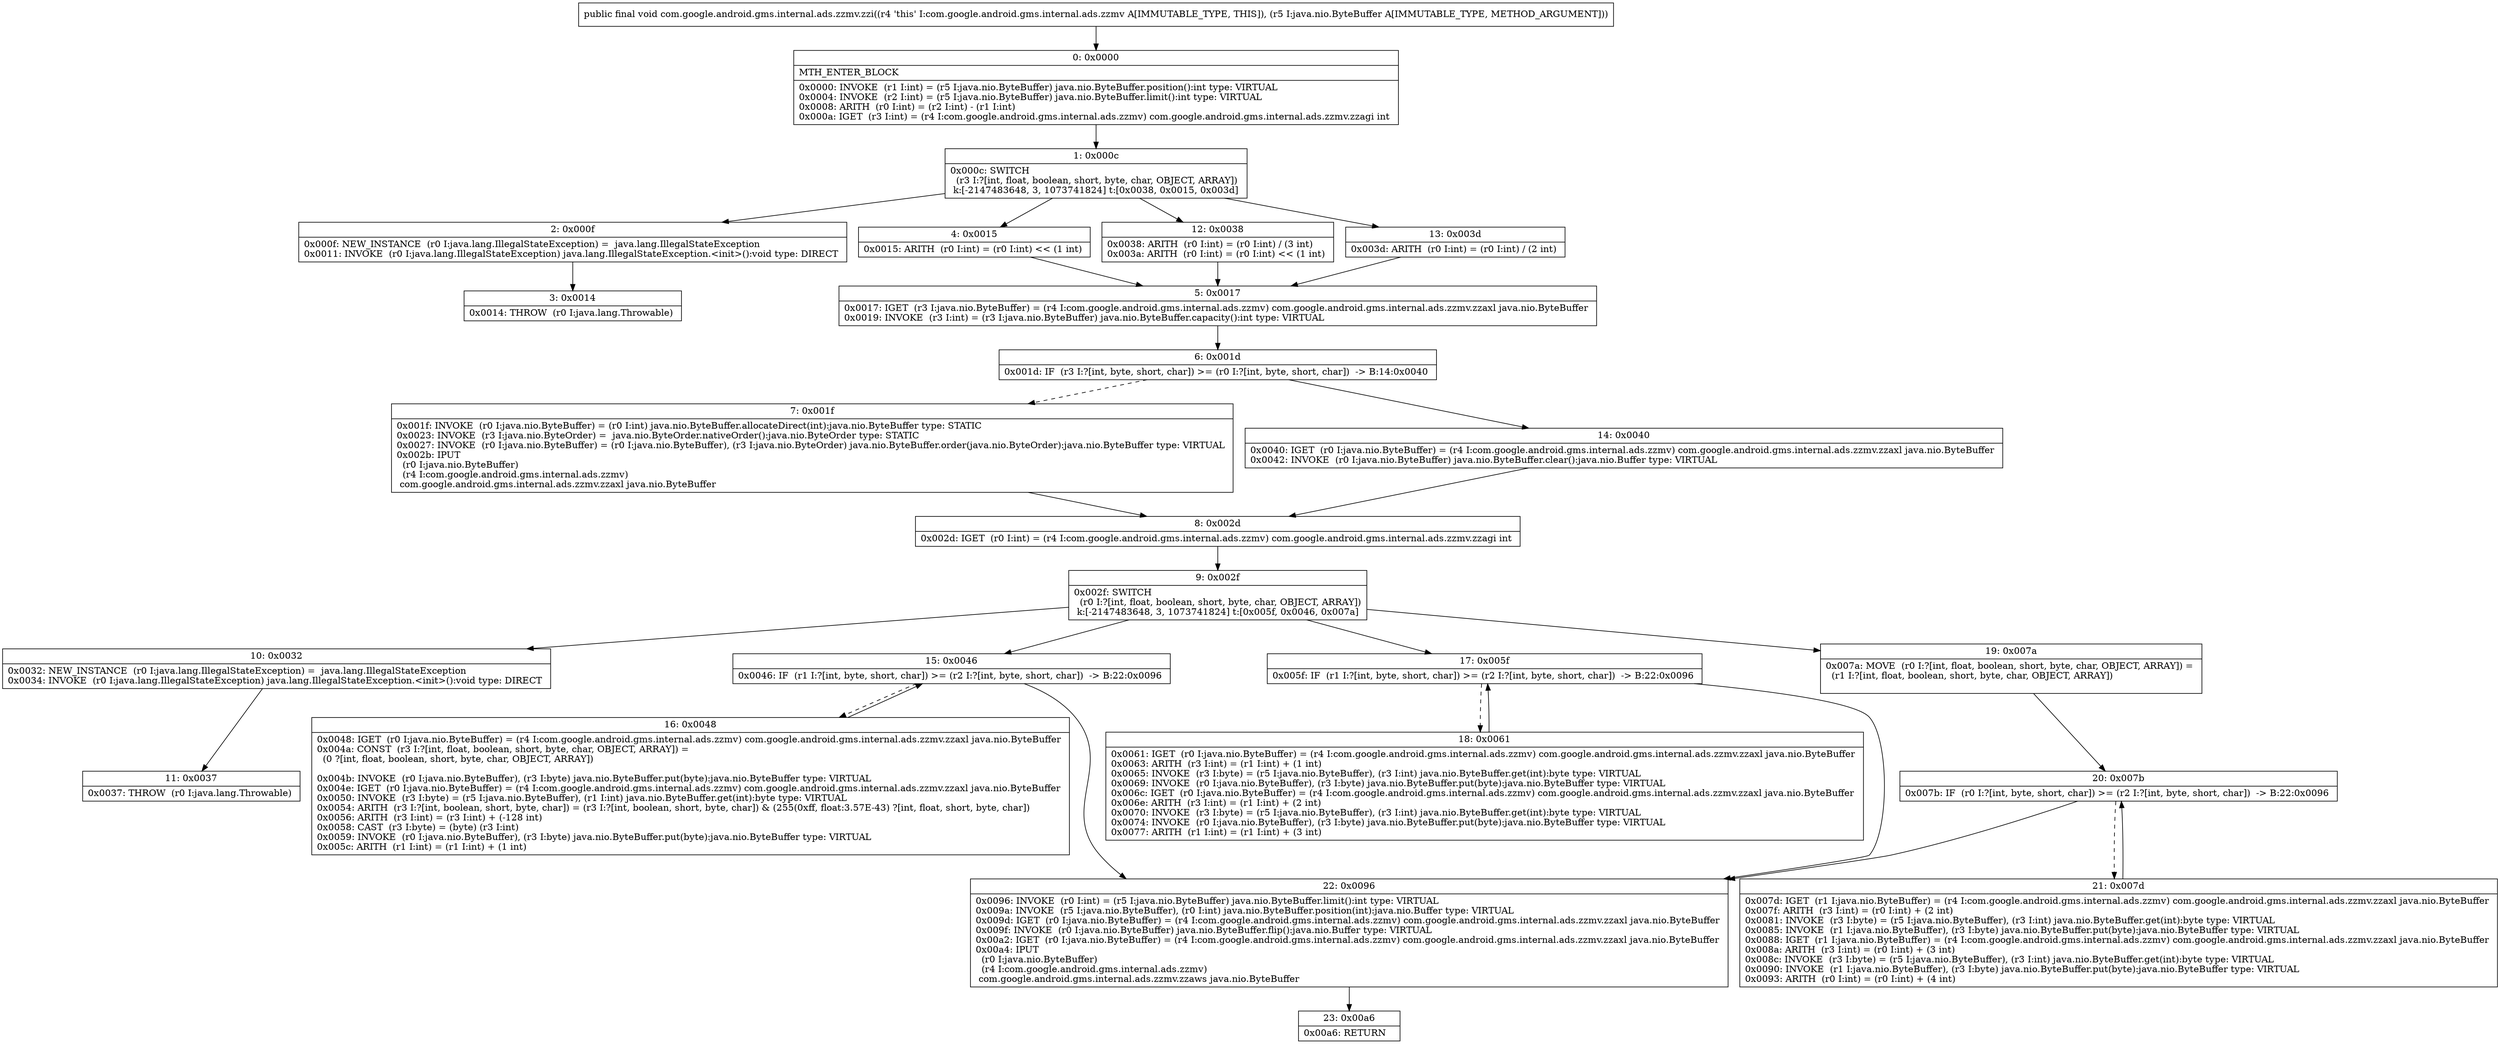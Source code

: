 digraph "CFG forcom.google.android.gms.internal.ads.zzmv.zzi(Ljava\/nio\/ByteBuffer;)V" {
Node_0 [shape=record,label="{0\:\ 0x0000|MTH_ENTER_BLOCK\l|0x0000: INVOKE  (r1 I:int) = (r5 I:java.nio.ByteBuffer) java.nio.ByteBuffer.position():int type: VIRTUAL \l0x0004: INVOKE  (r2 I:int) = (r5 I:java.nio.ByteBuffer) java.nio.ByteBuffer.limit():int type: VIRTUAL \l0x0008: ARITH  (r0 I:int) = (r2 I:int) \- (r1 I:int) \l0x000a: IGET  (r3 I:int) = (r4 I:com.google.android.gms.internal.ads.zzmv) com.google.android.gms.internal.ads.zzmv.zzagi int \l}"];
Node_1 [shape=record,label="{1\:\ 0x000c|0x000c: SWITCH  \l  (r3 I:?[int, float, boolean, short, byte, char, OBJECT, ARRAY])\l k:[\-2147483648, 3, 1073741824] t:[0x0038, 0x0015, 0x003d] \l}"];
Node_2 [shape=record,label="{2\:\ 0x000f|0x000f: NEW_INSTANCE  (r0 I:java.lang.IllegalStateException) =  java.lang.IllegalStateException \l0x0011: INVOKE  (r0 I:java.lang.IllegalStateException) java.lang.IllegalStateException.\<init\>():void type: DIRECT \l}"];
Node_3 [shape=record,label="{3\:\ 0x0014|0x0014: THROW  (r0 I:java.lang.Throwable) \l}"];
Node_4 [shape=record,label="{4\:\ 0x0015|0x0015: ARITH  (r0 I:int) = (r0 I:int) \<\< (1 int) \l}"];
Node_5 [shape=record,label="{5\:\ 0x0017|0x0017: IGET  (r3 I:java.nio.ByteBuffer) = (r4 I:com.google.android.gms.internal.ads.zzmv) com.google.android.gms.internal.ads.zzmv.zzaxl java.nio.ByteBuffer \l0x0019: INVOKE  (r3 I:int) = (r3 I:java.nio.ByteBuffer) java.nio.ByteBuffer.capacity():int type: VIRTUAL \l}"];
Node_6 [shape=record,label="{6\:\ 0x001d|0x001d: IF  (r3 I:?[int, byte, short, char]) \>= (r0 I:?[int, byte, short, char])  \-\> B:14:0x0040 \l}"];
Node_7 [shape=record,label="{7\:\ 0x001f|0x001f: INVOKE  (r0 I:java.nio.ByteBuffer) = (r0 I:int) java.nio.ByteBuffer.allocateDirect(int):java.nio.ByteBuffer type: STATIC \l0x0023: INVOKE  (r3 I:java.nio.ByteOrder) =  java.nio.ByteOrder.nativeOrder():java.nio.ByteOrder type: STATIC \l0x0027: INVOKE  (r0 I:java.nio.ByteBuffer) = (r0 I:java.nio.ByteBuffer), (r3 I:java.nio.ByteOrder) java.nio.ByteBuffer.order(java.nio.ByteOrder):java.nio.ByteBuffer type: VIRTUAL \l0x002b: IPUT  \l  (r0 I:java.nio.ByteBuffer)\l  (r4 I:com.google.android.gms.internal.ads.zzmv)\l com.google.android.gms.internal.ads.zzmv.zzaxl java.nio.ByteBuffer \l}"];
Node_8 [shape=record,label="{8\:\ 0x002d|0x002d: IGET  (r0 I:int) = (r4 I:com.google.android.gms.internal.ads.zzmv) com.google.android.gms.internal.ads.zzmv.zzagi int \l}"];
Node_9 [shape=record,label="{9\:\ 0x002f|0x002f: SWITCH  \l  (r0 I:?[int, float, boolean, short, byte, char, OBJECT, ARRAY])\l k:[\-2147483648, 3, 1073741824] t:[0x005f, 0x0046, 0x007a] \l}"];
Node_10 [shape=record,label="{10\:\ 0x0032|0x0032: NEW_INSTANCE  (r0 I:java.lang.IllegalStateException) =  java.lang.IllegalStateException \l0x0034: INVOKE  (r0 I:java.lang.IllegalStateException) java.lang.IllegalStateException.\<init\>():void type: DIRECT \l}"];
Node_11 [shape=record,label="{11\:\ 0x0037|0x0037: THROW  (r0 I:java.lang.Throwable) \l}"];
Node_12 [shape=record,label="{12\:\ 0x0038|0x0038: ARITH  (r0 I:int) = (r0 I:int) \/ (3 int) \l0x003a: ARITH  (r0 I:int) = (r0 I:int) \<\< (1 int) \l}"];
Node_13 [shape=record,label="{13\:\ 0x003d|0x003d: ARITH  (r0 I:int) = (r0 I:int) \/ (2 int) \l}"];
Node_14 [shape=record,label="{14\:\ 0x0040|0x0040: IGET  (r0 I:java.nio.ByteBuffer) = (r4 I:com.google.android.gms.internal.ads.zzmv) com.google.android.gms.internal.ads.zzmv.zzaxl java.nio.ByteBuffer \l0x0042: INVOKE  (r0 I:java.nio.ByteBuffer) java.nio.ByteBuffer.clear():java.nio.Buffer type: VIRTUAL \l}"];
Node_15 [shape=record,label="{15\:\ 0x0046|0x0046: IF  (r1 I:?[int, byte, short, char]) \>= (r2 I:?[int, byte, short, char])  \-\> B:22:0x0096 \l}"];
Node_16 [shape=record,label="{16\:\ 0x0048|0x0048: IGET  (r0 I:java.nio.ByteBuffer) = (r4 I:com.google.android.gms.internal.ads.zzmv) com.google.android.gms.internal.ads.zzmv.zzaxl java.nio.ByteBuffer \l0x004a: CONST  (r3 I:?[int, float, boolean, short, byte, char, OBJECT, ARRAY]) = \l  (0 ?[int, float, boolean, short, byte, char, OBJECT, ARRAY])\l \l0x004b: INVOKE  (r0 I:java.nio.ByteBuffer), (r3 I:byte) java.nio.ByteBuffer.put(byte):java.nio.ByteBuffer type: VIRTUAL \l0x004e: IGET  (r0 I:java.nio.ByteBuffer) = (r4 I:com.google.android.gms.internal.ads.zzmv) com.google.android.gms.internal.ads.zzmv.zzaxl java.nio.ByteBuffer \l0x0050: INVOKE  (r3 I:byte) = (r5 I:java.nio.ByteBuffer), (r1 I:int) java.nio.ByteBuffer.get(int):byte type: VIRTUAL \l0x0054: ARITH  (r3 I:?[int, boolean, short, byte, char]) = (r3 I:?[int, boolean, short, byte, char]) & (255(0xff, float:3.57E\-43) ?[int, float, short, byte, char]) \l0x0056: ARITH  (r3 I:int) = (r3 I:int) + (\-128 int) \l0x0058: CAST  (r3 I:byte) = (byte) (r3 I:int) \l0x0059: INVOKE  (r0 I:java.nio.ByteBuffer), (r3 I:byte) java.nio.ByteBuffer.put(byte):java.nio.ByteBuffer type: VIRTUAL \l0x005c: ARITH  (r1 I:int) = (r1 I:int) + (1 int) \l}"];
Node_17 [shape=record,label="{17\:\ 0x005f|0x005f: IF  (r1 I:?[int, byte, short, char]) \>= (r2 I:?[int, byte, short, char])  \-\> B:22:0x0096 \l}"];
Node_18 [shape=record,label="{18\:\ 0x0061|0x0061: IGET  (r0 I:java.nio.ByteBuffer) = (r4 I:com.google.android.gms.internal.ads.zzmv) com.google.android.gms.internal.ads.zzmv.zzaxl java.nio.ByteBuffer \l0x0063: ARITH  (r3 I:int) = (r1 I:int) + (1 int) \l0x0065: INVOKE  (r3 I:byte) = (r5 I:java.nio.ByteBuffer), (r3 I:int) java.nio.ByteBuffer.get(int):byte type: VIRTUAL \l0x0069: INVOKE  (r0 I:java.nio.ByteBuffer), (r3 I:byte) java.nio.ByteBuffer.put(byte):java.nio.ByteBuffer type: VIRTUAL \l0x006c: IGET  (r0 I:java.nio.ByteBuffer) = (r4 I:com.google.android.gms.internal.ads.zzmv) com.google.android.gms.internal.ads.zzmv.zzaxl java.nio.ByteBuffer \l0x006e: ARITH  (r3 I:int) = (r1 I:int) + (2 int) \l0x0070: INVOKE  (r3 I:byte) = (r5 I:java.nio.ByteBuffer), (r3 I:int) java.nio.ByteBuffer.get(int):byte type: VIRTUAL \l0x0074: INVOKE  (r0 I:java.nio.ByteBuffer), (r3 I:byte) java.nio.ByteBuffer.put(byte):java.nio.ByteBuffer type: VIRTUAL \l0x0077: ARITH  (r1 I:int) = (r1 I:int) + (3 int) \l}"];
Node_19 [shape=record,label="{19\:\ 0x007a|0x007a: MOVE  (r0 I:?[int, float, boolean, short, byte, char, OBJECT, ARRAY]) = \l  (r1 I:?[int, float, boolean, short, byte, char, OBJECT, ARRAY])\l \l}"];
Node_20 [shape=record,label="{20\:\ 0x007b|0x007b: IF  (r0 I:?[int, byte, short, char]) \>= (r2 I:?[int, byte, short, char])  \-\> B:22:0x0096 \l}"];
Node_21 [shape=record,label="{21\:\ 0x007d|0x007d: IGET  (r1 I:java.nio.ByteBuffer) = (r4 I:com.google.android.gms.internal.ads.zzmv) com.google.android.gms.internal.ads.zzmv.zzaxl java.nio.ByteBuffer \l0x007f: ARITH  (r3 I:int) = (r0 I:int) + (2 int) \l0x0081: INVOKE  (r3 I:byte) = (r5 I:java.nio.ByteBuffer), (r3 I:int) java.nio.ByteBuffer.get(int):byte type: VIRTUAL \l0x0085: INVOKE  (r1 I:java.nio.ByteBuffer), (r3 I:byte) java.nio.ByteBuffer.put(byte):java.nio.ByteBuffer type: VIRTUAL \l0x0088: IGET  (r1 I:java.nio.ByteBuffer) = (r4 I:com.google.android.gms.internal.ads.zzmv) com.google.android.gms.internal.ads.zzmv.zzaxl java.nio.ByteBuffer \l0x008a: ARITH  (r3 I:int) = (r0 I:int) + (3 int) \l0x008c: INVOKE  (r3 I:byte) = (r5 I:java.nio.ByteBuffer), (r3 I:int) java.nio.ByteBuffer.get(int):byte type: VIRTUAL \l0x0090: INVOKE  (r1 I:java.nio.ByteBuffer), (r3 I:byte) java.nio.ByteBuffer.put(byte):java.nio.ByteBuffer type: VIRTUAL \l0x0093: ARITH  (r0 I:int) = (r0 I:int) + (4 int) \l}"];
Node_22 [shape=record,label="{22\:\ 0x0096|0x0096: INVOKE  (r0 I:int) = (r5 I:java.nio.ByteBuffer) java.nio.ByteBuffer.limit():int type: VIRTUAL \l0x009a: INVOKE  (r5 I:java.nio.ByteBuffer), (r0 I:int) java.nio.ByteBuffer.position(int):java.nio.Buffer type: VIRTUAL \l0x009d: IGET  (r0 I:java.nio.ByteBuffer) = (r4 I:com.google.android.gms.internal.ads.zzmv) com.google.android.gms.internal.ads.zzmv.zzaxl java.nio.ByteBuffer \l0x009f: INVOKE  (r0 I:java.nio.ByteBuffer) java.nio.ByteBuffer.flip():java.nio.Buffer type: VIRTUAL \l0x00a2: IGET  (r0 I:java.nio.ByteBuffer) = (r4 I:com.google.android.gms.internal.ads.zzmv) com.google.android.gms.internal.ads.zzmv.zzaxl java.nio.ByteBuffer \l0x00a4: IPUT  \l  (r0 I:java.nio.ByteBuffer)\l  (r4 I:com.google.android.gms.internal.ads.zzmv)\l com.google.android.gms.internal.ads.zzmv.zzaws java.nio.ByteBuffer \l}"];
Node_23 [shape=record,label="{23\:\ 0x00a6|0x00a6: RETURN   \l}"];
MethodNode[shape=record,label="{public final void com.google.android.gms.internal.ads.zzmv.zzi((r4 'this' I:com.google.android.gms.internal.ads.zzmv A[IMMUTABLE_TYPE, THIS]), (r5 I:java.nio.ByteBuffer A[IMMUTABLE_TYPE, METHOD_ARGUMENT])) }"];
MethodNode -> Node_0;
Node_0 -> Node_1;
Node_1 -> Node_2;
Node_1 -> Node_4;
Node_1 -> Node_12;
Node_1 -> Node_13;
Node_2 -> Node_3;
Node_4 -> Node_5;
Node_5 -> Node_6;
Node_6 -> Node_7[style=dashed];
Node_6 -> Node_14;
Node_7 -> Node_8;
Node_8 -> Node_9;
Node_9 -> Node_10;
Node_9 -> Node_15;
Node_9 -> Node_17;
Node_9 -> Node_19;
Node_10 -> Node_11;
Node_12 -> Node_5;
Node_13 -> Node_5;
Node_14 -> Node_8;
Node_15 -> Node_16[style=dashed];
Node_15 -> Node_22;
Node_16 -> Node_15;
Node_17 -> Node_18[style=dashed];
Node_17 -> Node_22;
Node_18 -> Node_17;
Node_19 -> Node_20;
Node_20 -> Node_21[style=dashed];
Node_20 -> Node_22;
Node_21 -> Node_20;
Node_22 -> Node_23;
}

